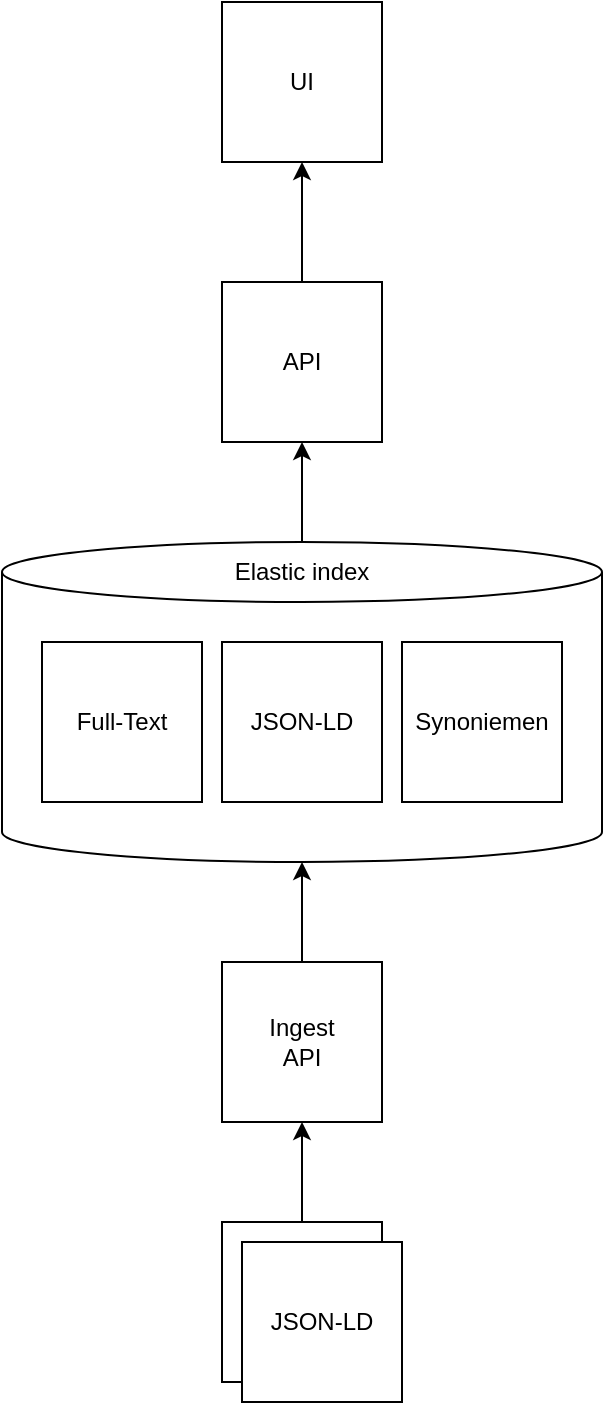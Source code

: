 <mxfile version="20.0.3" type="dropbox"><diagram id="isvdmmz2b9CaDsU2osz-" name="Page-1"><mxGraphModel dx="1026" dy="548" grid="1" gridSize="10" guides="1" tooltips="1" connect="1" arrows="1" fold="1" page="1" pageScale="1" pageWidth="827" pageHeight="1169" math="0" shadow="0"><root><mxCell id="0"/><mxCell id="1" parent="0"/><mxCell id="0vcQ2RfdXsWS-IzrkH8d-1" value="" style="shape=cylinder3;whiteSpace=wrap;html=1;boundedLbl=1;backgroundOutline=1;size=15;" parent="1" vertex="1"><mxGeometry x="190" y="280" width="300" height="160" as="geometry"/></mxCell><mxCell id="0vcQ2RfdXsWS-IzrkH8d-2" value="UI" style="whiteSpace=wrap;html=1;aspect=fixed;" parent="1" vertex="1"><mxGeometry x="300" y="10" width="80" height="80" as="geometry"/></mxCell><mxCell id="0vcQ2RfdXsWS-IzrkH8d-3" value="API" style="whiteSpace=wrap;html=1;aspect=fixed;" parent="1" vertex="1"><mxGeometry x="300" y="150" width="80" height="80" as="geometry"/></mxCell><mxCell id="0vcQ2RfdXsWS-IzrkH8d-4" value="JSON-LD" style="whiteSpace=wrap;html=1;aspect=fixed;" parent="1" vertex="1"><mxGeometry x="300" y="330" width="80" height="80" as="geometry"/></mxCell><mxCell id="0vcQ2RfdXsWS-IzrkH8d-8" value="Ingest&lt;br&gt;API" style="whiteSpace=wrap;html=1;aspect=fixed;" parent="1" vertex="1"><mxGeometry x="300" y="490" width="80" height="80" as="geometry"/></mxCell><mxCell id="5C9bipjjYetBduN_6gn8-1" value="Synoniemen" style="whiteSpace=wrap;html=1;aspect=fixed;" parent="1" vertex="1"><mxGeometry x="390" y="330" width="80" height="80" as="geometry"/></mxCell><mxCell id="5C9bipjjYetBduN_6gn8-2" value="Full-Text" style="whiteSpace=wrap;html=1;aspect=fixed;" parent="1" vertex="1"><mxGeometry x="210" y="330" width="80" height="80" as="geometry"/></mxCell><mxCell id="5C9bipjjYetBduN_6gn8-5" value="Elastic index" style="text;html=1;strokeColor=none;fillColor=none;align=center;verticalAlign=middle;whiteSpace=wrap;rounded=0;" parent="1" vertex="1"><mxGeometry x="280" y="280" width="120" height="30" as="geometry"/></mxCell><mxCell id="5C9bipjjYetBduN_6gn8-6" value="" style="endArrow=classic;html=1;rounded=0;exitX=0.5;exitY=0;exitDx=0;exitDy=0;" parent="1" source="0vcQ2RfdXsWS-IzrkH8d-3" target="0vcQ2RfdXsWS-IzrkH8d-2" edge="1"><mxGeometry width="50" height="50" relative="1" as="geometry"><mxPoint x="130" y="210" as="sourcePoint"/><mxPoint x="180" y="160" as="targetPoint"/></mxGeometry></mxCell><mxCell id="5C9bipjjYetBduN_6gn8-10" value="" style="endArrow=classic;html=1;rounded=0;exitX=0.5;exitY=0;exitDx=0;exitDy=0;entryX=0.5;entryY=1;entryDx=0;entryDy=0;" parent="1" source="5C9bipjjYetBduN_6gn8-5" target="0vcQ2RfdXsWS-IzrkH8d-3" edge="1"><mxGeometry width="50" height="50" relative="1" as="geometry"><mxPoint x="570" y="190" as="sourcePoint"/><mxPoint x="620" y="140" as="targetPoint"/></mxGeometry></mxCell><mxCell id="5C9bipjjYetBduN_6gn8-12" value="" style="endArrow=classic;html=1;rounded=0;entryX=0.5;entryY=1;entryDx=0;entryDy=0;entryPerimeter=0;" parent="1" target="0vcQ2RfdXsWS-IzrkH8d-1" edge="1"><mxGeometry width="50" height="50" relative="1" as="geometry"><mxPoint x="340" y="490" as="sourcePoint"/><mxPoint x="390" y="440" as="targetPoint"/></mxGeometry></mxCell><mxCell id="5C9bipjjYetBduN_6gn8-13" value="" style="endArrow=classic;html=1;rounded=0;entryX=0.5;entryY=1;entryDx=0;entryDy=0;exitX=0.5;exitY=0;exitDx=0;exitDy=0;" parent="1" source="5C9bipjjYetBduN_6gn8-14" target="0vcQ2RfdXsWS-IzrkH8d-8" edge="1"><mxGeometry width="50" height="50" relative="1" as="geometry"><mxPoint x="340" y="640" as="sourcePoint"/><mxPoint x="420" y="680" as="targetPoint"/></mxGeometry></mxCell><mxCell id="5C9bipjjYetBduN_6gn8-14" value="" style="whiteSpace=wrap;html=1;aspect=fixed;" parent="1" vertex="1"><mxGeometry x="300" y="620" width="80" height="80" as="geometry"/></mxCell><mxCell id="5C9bipjjYetBduN_6gn8-15" value="JSON-LD" style="whiteSpace=wrap;html=1;aspect=fixed;" parent="1" vertex="1"><mxGeometry x="310" y="630" width="80" height="80" as="geometry"/></mxCell></root></mxGraphModel></diagram></mxfile>